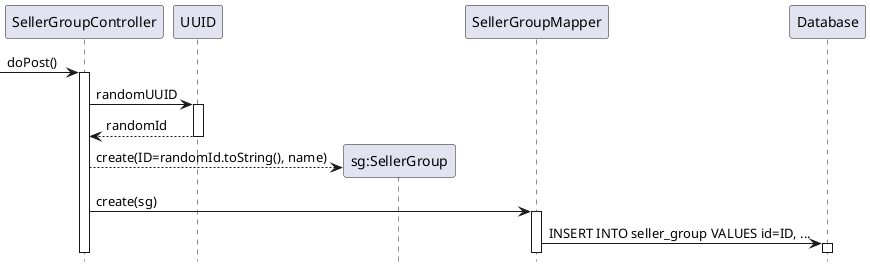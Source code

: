 @startuml
'https://plantuml.com/sequence-diagram

hide footbox

->SellerGroupController: doPost()
activate SellerGroupController

SellerGroupController -> UUID: randomUUID
activate UUID
UUID --> SellerGroupController: randomId
deactivate UUID

create "sg:SellerGroup"
SellerGroupController --> "sg:SellerGroup": create(ID=randomId.toString(), name)

SellerGroupController -> SellerGroupMapper: create(sg)
activate SellerGroupMapper

SellerGroupMapper -> Database: INSERT INTO seller_group VALUES id=ID, ...
activate Database



@enduml